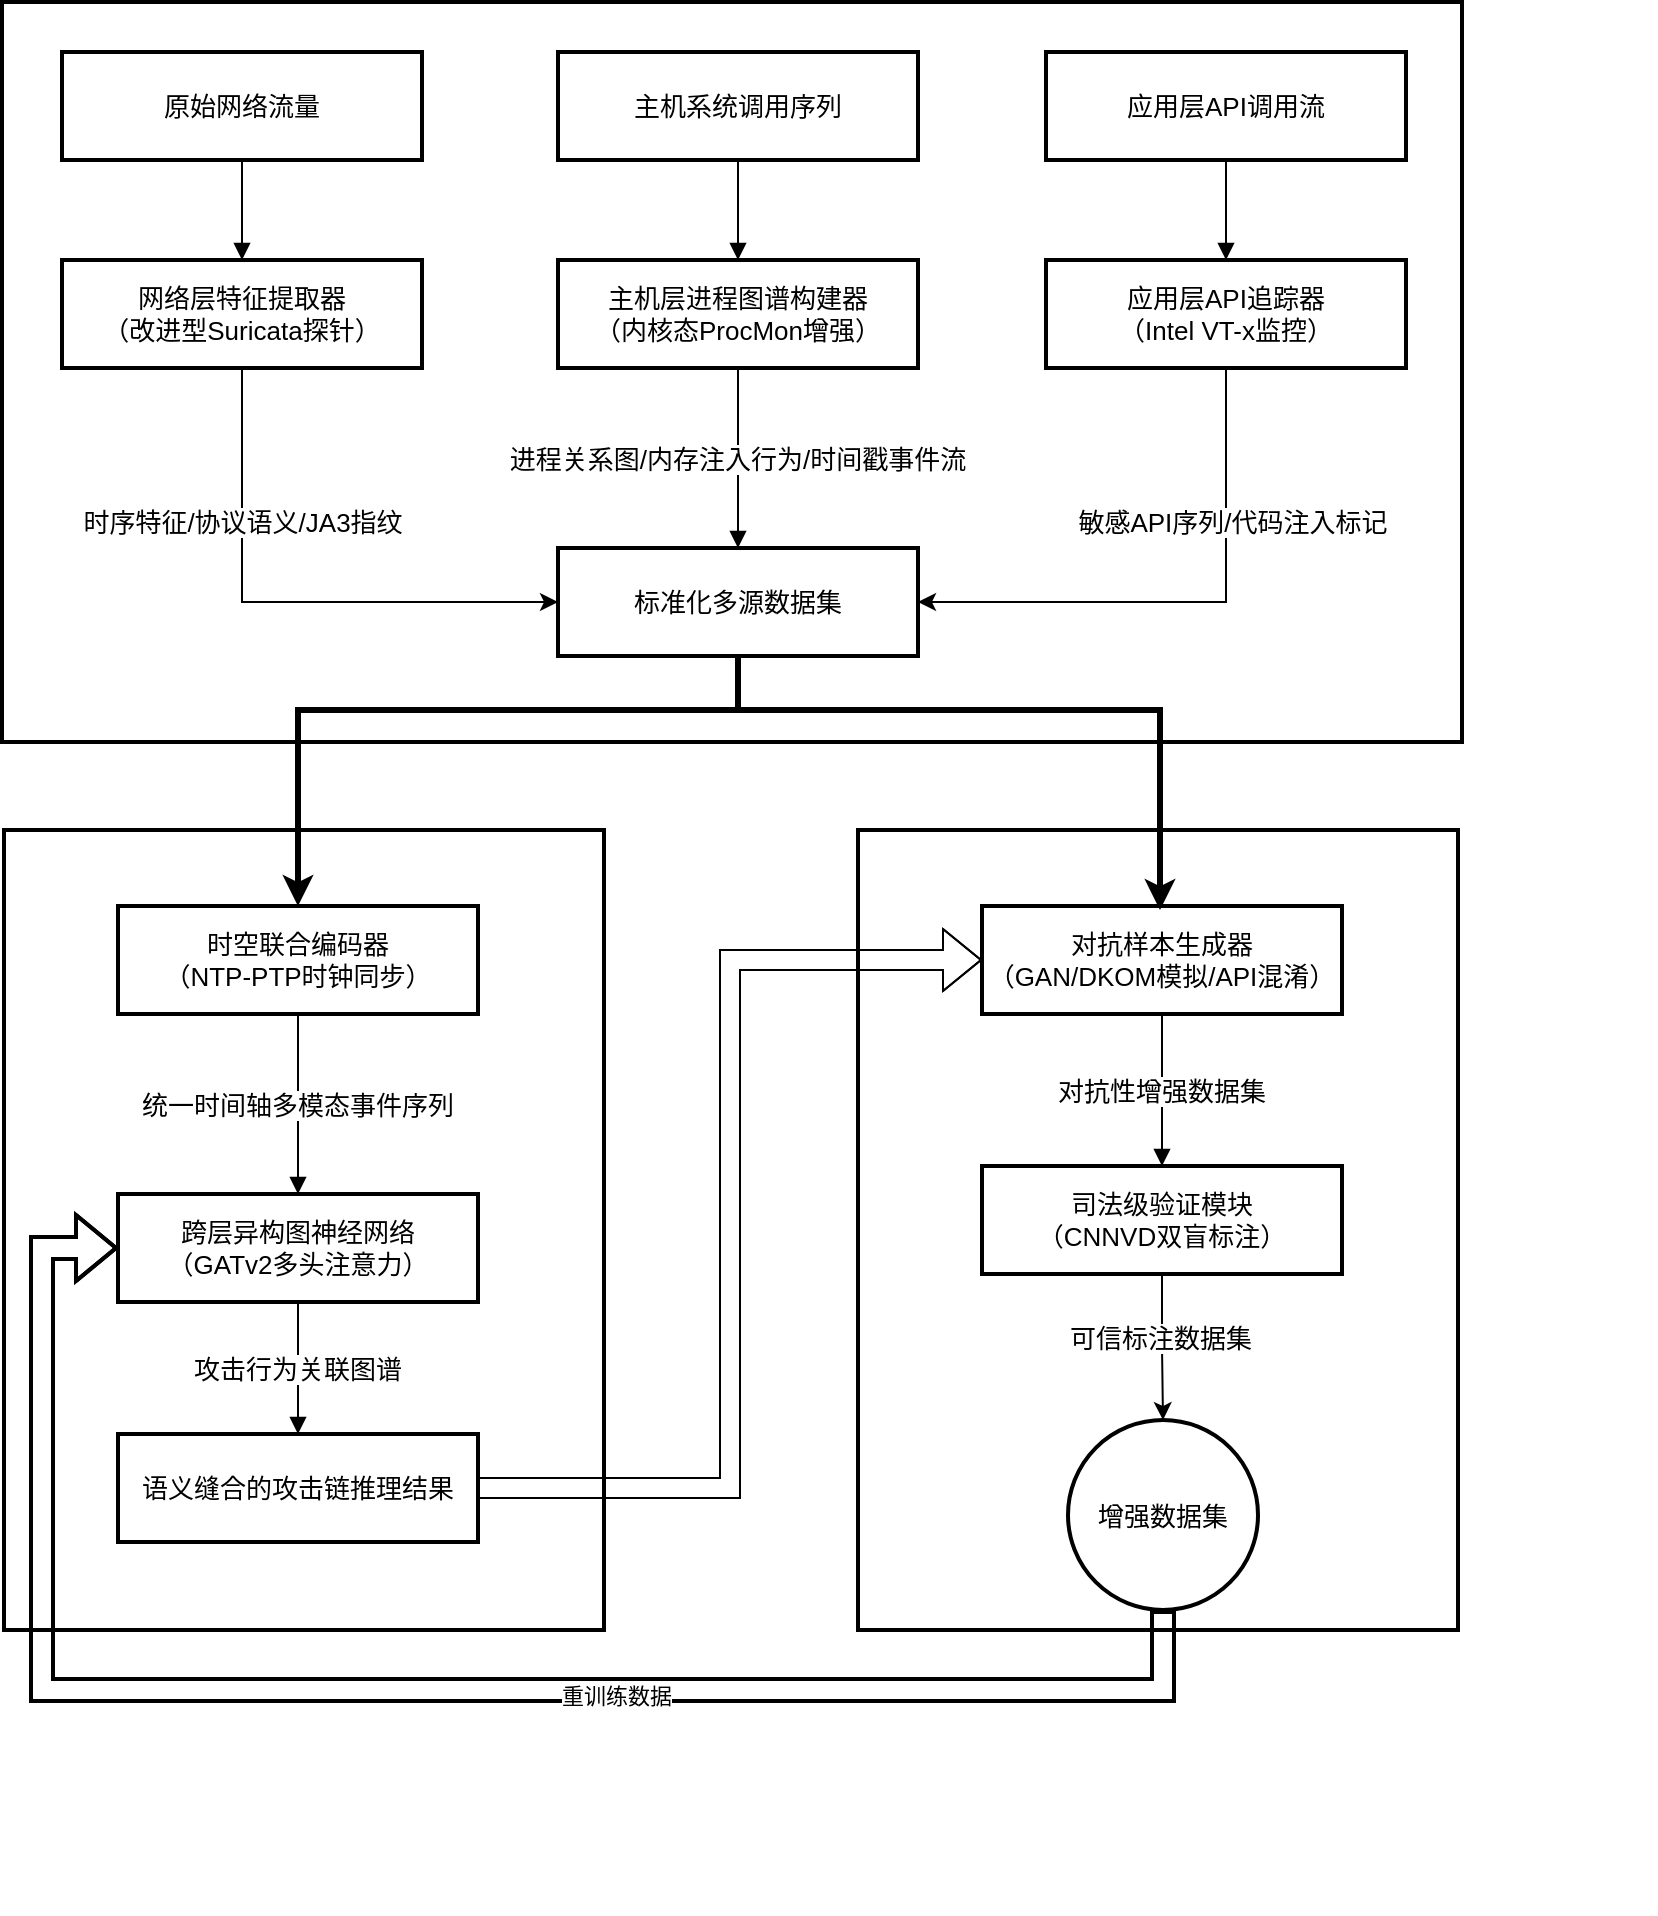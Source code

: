<mxfile version="26.1.0">
  <diagram name="第 1 页" id="A0zR68kN7-x9ofTVkDkA">
    <mxGraphModel dx="1486" dy="1062" grid="1" gridSize="10" guides="1" tooltips="1" connect="1" arrows="1" fold="1" page="1" pageScale="1" pageWidth="827" pageHeight="1169" math="0" shadow="0">
      <root>
        <mxCell id="0" />
        <mxCell id="1" parent="0" />
        <mxCell id="xK2gMv-OVK_lQZHUOuJI-2" value="" style="whiteSpace=wrap;strokeWidth=2;fontSize=13;" vertex="1" parent="1">
          <mxGeometry x="681" y="570" width="300" height="400" as="geometry" />
        </mxCell>
        <mxCell id="xK2gMv-OVK_lQZHUOuJI-1" value="" style="whiteSpace=wrap;strokeWidth=2;fontSize=13;" vertex="1" parent="1">
          <mxGeometry x="1108" y="570" width="300" height="400" as="geometry" />
        </mxCell>
        <mxCell id="xK2gMv-OVK_lQZHUOuJI-3" value="" style="whiteSpace=wrap;strokeWidth=2;fontSize=13;" vertex="1" parent="1">
          <mxGeometry x="680" y="156" width="730" height="370" as="geometry" />
        </mxCell>
        <mxCell id="xK2gMv-OVK_lQZHUOuJI-4" value="原始网络流量" style="whiteSpace=wrap;strokeWidth=2;fontSize=13;" vertex="1" parent="1">
          <mxGeometry x="710" y="181" width="180" height="54" as="geometry" />
        </mxCell>
        <mxCell id="xK2gMv-OVK_lQZHUOuJI-71" style="edgeStyle=orthogonalEdgeStyle;rounded=0;orthogonalLoop=1;jettySize=auto;html=1;entryX=0;entryY=0.5;entryDx=0;entryDy=0;exitX=0.5;exitY=1;exitDx=0;exitDy=0;fontSize=13;" edge="1" parent="1" source="xK2gMv-OVK_lQZHUOuJI-5" target="xK2gMv-OVK_lQZHUOuJI-6">
          <mxGeometry relative="1" as="geometry" />
        </mxCell>
        <mxCell id="xK2gMv-OVK_lQZHUOuJI-72" value="时序特征/协议语义/JA3指纹" style="edgeLabel;html=1;align=center;verticalAlign=middle;resizable=0;points=[];fontSize=13;" vertex="1" connectable="0" parent="xK2gMv-OVK_lQZHUOuJI-71">
          <mxGeometry x="-0.448" relative="1" as="geometry">
            <mxPoint y="1" as="offset" />
          </mxGeometry>
        </mxCell>
        <mxCell id="xK2gMv-OVK_lQZHUOuJI-5" value="网络层特征提取器&#xa;（改进型Suricata探针）" style="whiteSpace=wrap;strokeWidth=2;fontSize=13;" vertex="1" parent="1">
          <mxGeometry x="710" y="285" width="180" height="54" as="geometry" />
        </mxCell>
        <mxCell id="xK2gMv-OVK_lQZHUOuJI-79" style="edgeStyle=orthogonalEdgeStyle;rounded=0;orthogonalLoop=1;jettySize=auto;html=1;strokeWidth=3;" edge="1" parent="1" source="xK2gMv-OVK_lQZHUOuJI-6" target="xK2gMv-OVK_lQZHUOuJI-11">
          <mxGeometry relative="1" as="geometry">
            <Array as="points">
              <mxPoint x="1048" y="510" />
              <mxPoint x="828" y="510" />
            </Array>
          </mxGeometry>
        </mxCell>
        <mxCell id="xK2gMv-OVK_lQZHUOuJI-6" value="标准化多源数据集" style="whiteSpace=wrap;strokeWidth=2;fontSize=13;" vertex="1" parent="1">
          <mxGeometry x="958" y="429" width="180" height="54" as="geometry" />
        </mxCell>
        <mxCell id="xK2gMv-OVK_lQZHUOuJI-7" value="主机系统调用序列" style="whiteSpace=wrap;strokeWidth=2;fontSize=13;" vertex="1" parent="1">
          <mxGeometry x="958" y="181" width="180" height="54" as="geometry" />
        </mxCell>
        <mxCell id="xK2gMv-OVK_lQZHUOuJI-8" value="主机层进程图谱构建器&#xa;（内核态ProcMon增强）" style="whiteSpace=wrap;strokeWidth=2;fontSize=13;" vertex="1" parent="1">
          <mxGeometry x="958" y="285" width="180" height="54" as="geometry" />
        </mxCell>
        <mxCell id="xK2gMv-OVK_lQZHUOuJI-9" value="应用层API调用流" style="whiteSpace=wrap;strokeWidth=2;fontSize=13;" vertex="1" parent="1">
          <mxGeometry x="1202" y="181" width="180" height="54" as="geometry" />
        </mxCell>
        <mxCell id="xK2gMv-OVK_lQZHUOuJI-73" style="edgeStyle=orthogonalEdgeStyle;rounded=0;orthogonalLoop=1;jettySize=auto;html=1;entryX=1;entryY=0.5;entryDx=0;entryDy=0;exitX=0.5;exitY=1;exitDx=0;exitDy=0;fontSize=13;" edge="1" parent="1" source="xK2gMv-OVK_lQZHUOuJI-10" target="xK2gMv-OVK_lQZHUOuJI-6">
          <mxGeometry relative="1" as="geometry" />
        </mxCell>
        <mxCell id="xK2gMv-OVK_lQZHUOuJI-74" value="敏感API序列/代码注入标记" style="edgeLabel;html=1;align=center;verticalAlign=middle;resizable=0;points=[];fontSize=13;" vertex="1" connectable="0" parent="xK2gMv-OVK_lQZHUOuJI-73">
          <mxGeometry x="-0.44" y="3" relative="1" as="geometry">
            <mxPoint y="1" as="offset" />
          </mxGeometry>
        </mxCell>
        <mxCell id="xK2gMv-OVK_lQZHUOuJI-10" value="应用层API追踪器&#xa;（Intel VT-x监控）" style="whiteSpace=wrap;strokeWidth=2;fontSize=13;" vertex="1" parent="1">
          <mxGeometry x="1202" y="285" width="180" height="54" as="geometry" />
        </mxCell>
        <mxCell id="xK2gMv-OVK_lQZHUOuJI-11" value="时空联合编码器&#xa;（NTP-PTP时钟同步）" style="whiteSpace=wrap;strokeWidth=2;fontSize=13;" vertex="1" parent="1">
          <mxGeometry x="738" y="608" width="180" height="54" as="geometry" />
        </mxCell>
        <mxCell id="xK2gMv-OVK_lQZHUOuJI-12" value="跨层异构图神经网络&#xa;（GATv2多头注意力）" style="whiteSpace=wrap;strokeWidth=2;fontSize=13;" vertex="1" parent="1">
          <mxGeometry x="738" y="752" width="180" height="54" as="geometry" />
        </mxCell>
        <mxCell id="xK2gMv-OVK_lQZHUOuJI-76" style="edgeStyle=orthogonalEdgeStyle;rounded=0;orthogonalLoop=1;jettySize=auto;html=1;entryX=0;entryY=0.5;entryDx=0;entryDy=0;shape=flexArrow;fontSize=13;" edge="1" parent="1" source="xK2gMv-OVK_lQZHUOuJI-13" target="xK2gMv-OVK_lQZHUOuJI-14">
          <mxGeometry relative="1" as="geometry" />
        </mxCell>
        <mxCell id="xK2gMv-OVK_lQZHUOuJI-13" value="语义缝合的攻击链推理结果" style="whiteSpace=wrap;strokeWidth=2;fontSize=13;" vertex="1" parent="1">
          <mxGeometry x="738" y="872" width="180" height="54" as="geometry" />
        </mxCell>
        <mxCell id="xK2gMv-OVK_lQZHUOuJI-14" value="对抗样本生成器&#xa;（GAN/DKOM模拟/API混淆）" style="whiteSpace=wrap;strokeWidth=2;fontSize=13;" vertex="1" parent="1">
          <mxGeometry x="1170" y="608" width="180" height="54" as="geometry" />
        </mxCell>
        <mxCell id="xK2gMv-OVK_lQZHUOuJI-69" style="edgeStyle=orthogonalEdgeStyle;rounded=0;orthogonalLoop=1;jettySize=auto;html=1;entryX=0.5;entryY=0;entryDx=0;entryDy=0;fontSize=13;" edge="1" parent="1" source="xK2gMv-OVK_lQZHUOuJI-15" target="xK2gMv-OVK_lQZHUOuJI-16">
          <mxGeometry relative="1" as="geometry" />
        </mxCell>
        <mxCell id="xK2gMv-OVK_lQZHUOuJI-70" value="可信标注数据集" style="edgeLabel;html=1;align=center;verticalAlign=middle;resizable=0;points=[];fontSize=13;" vertex="1" connectable="0" parent="xK2gMv-OVK_lQZHUOuJI-69">
          <mxGeometry x="-0.138" y="-1" relative="1" as="geometry">
            <mxPoint as="offset" />
          </mxGeometry>
        </mxCell>
        <mxCell id="xK2gMv-OVK_lQZHUOuJI-15" value="司法级验证模块&#xa;（CNNVD双盲标注）" style="whiteSpace=wrap;strokeWidth=2;fontSize=13;" vertex="1" parent="1">
          <mxGeometry x="1170" y="738" width="180" height="54" as="geometry" />
        </mxCell>
        <mxCell id="xK2gMv-OVK_lQZHUOuJI-77" style="edgeStyle=orthogonalEdgeStyle;rounded=0;orthogonalLoop=1;jettySize=auto;html=1;entryX=0;entryY=0.5;entryDx=0;entryDy=0;shape=flexArrow;strokeWidth=2;fontSize=13;" edge="1" parent="1" source="xK2gMv-OVK_lQZHUOuJI-16" target="xK2gMv-OVK_lQZHUOuJI-12">
          <mxGeometry relative="1" as="geometry">
            <Array as="points">
              <mxPoint x="1260" y="1000" />
              <mxPoint x="700" y="1000" />
              <mxPoint x="700" y="779" />
            </Array>
          </mxGeometry>
        </mxCell>
        <mxCell id="xK2gMv-OVK_lQZHUOuJI-78" value="重训练数据" style="edgeLabel;html=1;align=center;verticalAlign=middle;resizable=0;points=[];" vertex="1" connectable="0" parent="xK2gMv-OVK_lQZHUOuJI-77">
          <mxGeometry x="-0.271" y="3" relative="1" as="geometry">
            <mxPoint as="offset" />
          </mxGeometry>
        </mxCell>
        <mxCell id="xK2gMv-OVK_lQZHUOuJI-16" value="增强数据集" style="ellipse;aspect=fixed;strokeWidth=2;whiteSpace=wrap;fontSize=13;" vertex="1" parent="1">
          <mxGeometry x="1213" y="865" width="95" height="95" as="geometry" />
        </mxCell>
        <mxCell id="xK2gMv-OVK_lQZHUOuJI-17" value="" style="whiteSpace=wrap;strokeWidth=2;fontSize=13;" vertex="1" parent="1">
          <mxGeometry x="710" y="456" as="geometry" />
        </mxCell>
        <mxCell id="xK2gMv-OVK_lQZHUOuJI-18" value="" style="whiteSpace=wrap;strokeWidth=2;fontSize=13;" vertex="1" parent="1">
          <mxGeometry x="1042" y="570" as="geometry" />
        </mxCell>
        <mxCell id="xK2gMv-OVK_lQZHUOuJI-19" value="" style="whiteSpace=wrap;strokeWidth=2;fontSize=13;" vertex="1" parent="1">
          <mxGeometry x="1074" y="456" as="geometry" />
        </mxCell>
        <mxCell id="xK2gMv-OVK_lQZHUOuJI-20" value="" style="whiteSpace=wrap;strokeWidth=2;fontSize=13;" vertex="1" parent="1">
          <mxGeometry x="1074" y="591" as="geometry" />
        </mxCell>
        <mxCell id="xK2gMv-OVK_lQZHUOuJI-21" value="" style="whiteSpace=wrap;strokeWidth=2;fontSize=13;" vertex="1" parent="1">
          <mxGeometry x="1401" y="456" as="geometry" />
        </mxCell>
        <mxCell id="xK2gMv-OVK_lQZHUOuJI-22" value="" style="whiteSpace=wrap;strokeWidth=2;fontSize=13;" vertex="1" parent="1">
          <mxGeometry x="1260" y="584" as="geometry" />
        </mxCell>
        <mxCell id="xK2gMv-OVK_lQZHUOuJI-23" value="" style="whiteSpace=wrap;strokeWidth=2;fontSize=13;" vertex="1" parent="1">
          <mxGeometry x="892" y="794" as="geometry" />
        </mxCell>
        <mxCell id="xK2gMv-OVK_lQZHUOuJI-24" value="" style="whiteSpace=wrap;strokeWidth=2;fontSize=13;" vertex="1" parent="1">
          <mxGeometry x="910" y="920" as="geometry" />
        </mxCell>
        <mxCell id="xK2gMv-OVK_lQZHUOuJI-25" value="" style="whiteSpace=wrap;strokeWidth=2;fontSize=13;" vertex="1" parent="1">
          <mxGeometry x="680" y="920" as="geometry" />
        </mxCell>
        <mxCell id="xK2gMv-OVK_lQZHUOuJI-26" value="" style="whiteSpace=wrap;strokeWidth=2;fontSize=13;" vertex="1" parent="1">
          <mxGeometry x="769" y="1110" as="geometry" />
        </mxCell>
        <mxCell id="xK2gMv-OVK_lQZHUOuJI-27" value="" style="whiteSpace=wrap;strokeWidth=2;fontSize=13;" vertex="1" parent="1">
          <mxGeometry x="1333" y="799" as="geometry" />
        </mxCell>
        <mxCell id="xK2gMv-OVK_lQZHUOuJI-28" value="" style="whiteSpace=wrap;strokeWidth=2;fontSize=13;" vertex="1" parent="1">
          <mxGeometry x="1388" y="946" as="geometry" />
        </mxCell>
        <mxCell id="xK2gMv-OVK_lQZHUOuJI-29" value="" style="whiteSpace=wrap;strokeWidth=2;fontSize=13;" vertex="1" parent="1">
          <mxGeometry x="1145" y="946" as="geometry" />
        </mxCell>
        <mxCell id="xK2gMv-OVK_lQZHUOuJI-30" value="" style="whiteSpace=wrap;strokeWidth=2;fontSize=13;" vertex="1" parent="1">
          <mxGeometry x="1506" y="1111" as="geometry" />
        </mxCell>
        <mxCell id="xK2gMv-OVK_lQZHUOuJI-31" value="" style="curved=1;startArrow=none;endArrow=block;exitX=0.5;exitY=1;entryX=0.5;entryY=0;rounded=0;fontSize=13;" edge="1" parent="1" source="xK2gMv-OVK_lQZHUOuJI-4" target="xK2gMv-OVK_lQZHUOuJI-5">
          <mxGeometry relative="1" as="geometry">
            <Array as="points" />
          </mxGeometry>
        </mxCell>
        <mxCell id="xK2gMv-OVK_lQZHUOuJI-33" value="" style="curved=1;startArrow=none;endArrow=block;exitX=0.5;exitY=1;entryX=0.5;entryY=0;rounded=0;fontSize=13;" edge="1" parent="1" source="xK2gMv-OVK_lQZHUOuJI-7" target="xK2gMv-OVK_lQZHUOuJI-8">
          <mxGeometry relative="1" as="geometry">
            <Array as="points" />
          </mxGeometry>
        </mxCell>
        <mxCell id="xK2gMv-OVK_lQZHUOuJI-34" value="进程关系图/内存注入行为/时间戳事件流" style="startArrow=none;endArrow=block;exitX=0.5;exitY=1;entryX=0.5;entryY=0;rounded=0;exitDx=0;exitDy=0;fontSize=13;" edge="1" parent="1" source="xK2gMv-OVK_lQZHUOuJI-8" target="xK2gMv-OVK_lQZHUOuJI-6">
          <mxGeometry relative="1" as="geometry" />
        </mxCell>
        <mxCell id="xK2gMv-OVK_lQZHUOuJI-35" value="" style="curved=1;startArrow=none;endArrow=block;exitX=0.5;exitY=1;entryX=0.5;entryY=0;rounded=0;fontSize=13;" edge="1" parent="1" source="xK2gMv-OVK_lQZHUOuJI-9" target="xK2gMv-OVK_lQZHUOuJI-10">
          <mxGeometry relative="1" as="geometry">
            <Array as="points" />
          </mxGeometry>
        </mxCell>
        <mxCell id="xK2gMv-OVK_lQZHUOuJI-47" value="统一时间轴多模态事件序列" style="startArrow=none;endArrow=block;exitX=0.5;exitY=1;entryX=0.5;entryY=-0.01;rounded=0;fontSize=13;exitDx=0;exitDy=0;" edge="1" parent="1" source="xK2gMv-OVK_lQZHUOuJI-11" target="xK2gMv-OVK_lQZHUOuJI-12">
          <mxGeometry relative="1" as="geometry" />
        </mxCell>
        <mxCell id="xK2gMv-OVK_lQZHUOuJI-48" value="攻击行为关联图谱" style="startArrow=none;endArrow=block;exitX=0.5;exitY=1;entryX=0.5;entryY=0;rounded=0;fontSize=13;exitDx=0;exitDy=0;" edge="1" parent="1" source="xK2gMv-OVK_lQZHUOuJI-12" target="xK2gMv-OVK_lQZHUOuJI-13">
          <mxGeometry relative="1" as="geometry" />
        </mxCell>
        <mxCell id="xK2gMv-OVK_lQZHUOuJI-57" value="对抗性增强数据集" style="startArrow=none;endArrow=block;exitX=0.5;exitY=1;entryX=0.5;entryY=-0.01;rounded=0;exitDx=0;exitDy=0;fontSize=13;" edge="1" parent="1" source="xK2gMv-OVK_lQZHUOuJI-14" target="xK2gMv-OVK_lQZHUOuJI-15">
          <mxGeometry relative="1" as="geometry" />
        </mxCell>
        <mxCell id="xK2gMv-OVK_lQZHUOuJI-80" style="edgeStyle=orthogonalEdgeStyle;rounded=0;orthogonalLoop=1;jettySize=auto;html=1;strokeWidth=3;" edge="1" parent="1" source="xK2gMv-OVK_lQZHUOuJI-6">
          <mxGeometry relative="1" as="geometry">
            <mxPoint x="1259" y="610" as="targetPoint" />
            <Array as="points">
              <mxPoint x="1048" y="510" />
              <mxPoint x="1259" y="510" />
            </Array>
          </mxGeometry>
        </mxCell>
      </root>
    </mxGraphModel>
  </diagram>
</mxfile>
